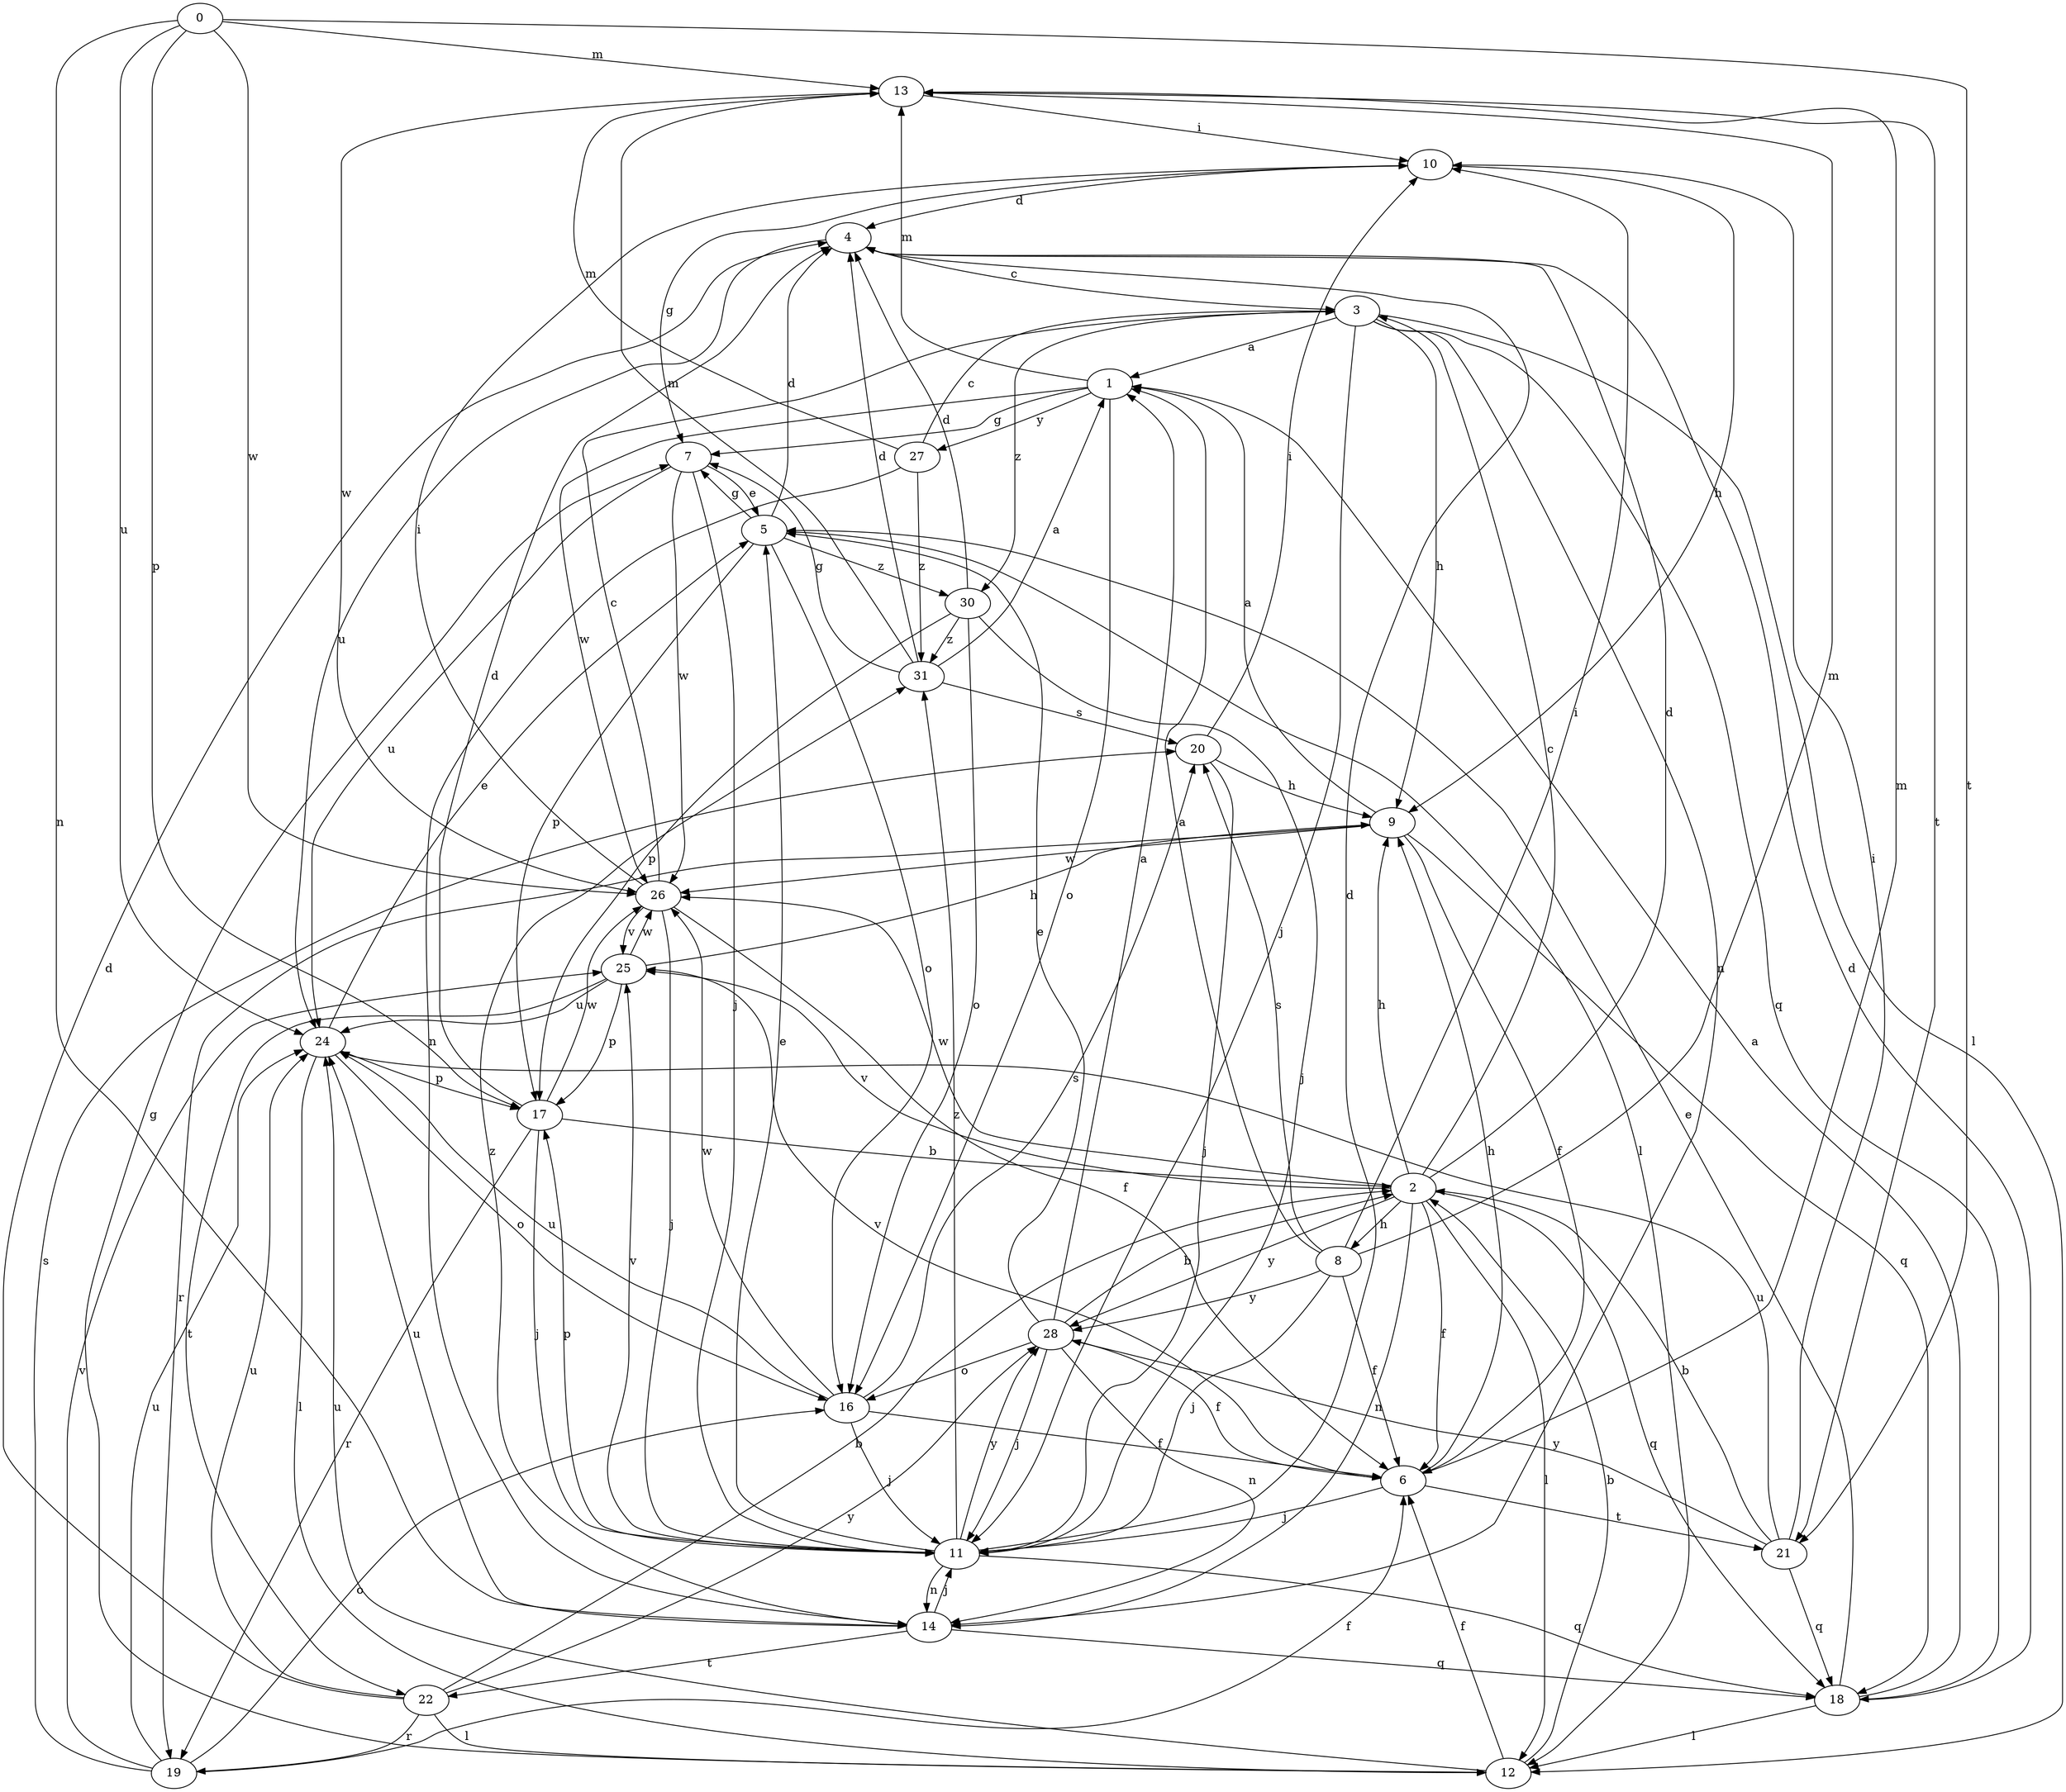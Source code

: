 strict digraph  {
0;
1;
2;
3;
4;
5;
6;
7;
8;
9;
10;
11;
12;
13;
14;
16;
17;
18;
19;
20;
21;
22;
24;
25;
26;
27;
28;
30;
31;
0 -> 13  [label=m];
0 -> 14  [label=n];
0 -> 17  [label=p];
0 -> 21  [label=t];
0 -> 24  [label=u];
0 -> 26  [label=w];
1 -> 7  [label=g];
1 -> 13  [label=m];
1 -> 16  [label=o];
1 -> 26  [label=w];
1 -> 27  [label=y];
2 -> 3  [label=c];
2 -> 4  [label=d];
2 -> 6  [label=f];
2 -> 8  [label=h];
2 -> 9  [label=h];
2 -> 12  [label=l];
2 -> 14  [label=n];
2 -> 18  [label=q];
2 -> 25  [label=v];
2 -> 26  [label=w];
2 -> 28  [label=y];
3 -> 1  [label=a];
3 -> 9  [label=h];
3 -> 11  [label=j];
3 -> 12  [label=l];
3 -> 14  [label=n];
3 -> 18  [label=q];
3 -> 30  [label=z];
4 -> 3  [label=c];
4 -> 24  [label=u];
5 -> 4  [label=d];
5 -> 7  [label=g];
5 -> 12  [label=l];
5 -> 16  [label=o];
5 -> 17  [label=p];
5 -> 30  [label=z];
6 -> 9  [label=h];
6 -> 11  [label=j];
6 -> 13  [label=m];
6 -> 21  [label=t];
6 -> 25  [label=v];
7 -> 5  [label=e];
7 -> 11  [label=j];
7 -> 24  [label=u];
7 -> 26  [label=w];
8 -> 1  [label=a];
8 -> 6  [label=f];
8 -> 10  [label=i];
8 -> 11  [label=j];
8 -> 13  [label=m];
8 -> 20  [label=s];
8 -> 28  [label=y];
9 -> 1  [label=a];
9 -> 6  [label=f];
9 -> 18  [label=q];
9 -> 19  [label=r];
9 -> 26  [label=w];
10 -> 4  [label=d];
10 -> 7  [label=g];
10 -> 9  [label=h];
11 -> 4  [label=d];
11 -> 5  [label=e];
11 -> 14  [label=n];
11 -> 17  [label=p];
11 -> 18  [label=q];
11 -> 25  [label=v];
11 -> 28  [label=y];
11 -> 31  [label=z];
12 -> 2  [label=b];
12 -> 6  [label=f];
12 -> 7  [label=g];
12 -> 24  [label=u];
13 -> 10  [label=i];
13 -> 21  [label=t];
13 -> 26  [label=w];
14 -> 11  [label=j];
14 -> 18  [label=q];
14 -> 22  [label=t];
14 -> 24  [label=u];
14 -> 31  [label=z];
16 -> 6  [label=f];
16 -> 11  [label=j];
16 -> 20  [label=s];
16 -> 24  [label=u];
16 -> 26  [label=w];
17 -> 2  [label=b];
17 -> 4  [label=d];
17 -> 11  [label=j];
17 -> 19  [label=r];
17 -> 26  [label=w];
18 -> 1  [label=a];
18 -> 4  [label=d];
18 -> 5  [label=e];
18 -> 12  [label=l];
19 -> 6  [label=f];
19 -> 16  [label=o];
19 -> 20  [label=s];
19 -> 24  [label=u];
19 -> 25  [label=v];
20 -> 9  [label=h];
20 -> 10  [label=i];
20 -> 11  [label=j];
21 -> 2  [label=b];
21 -> 10  [label=i];
21 -> 18  [label=q];
21 -> 24  [label=u];
21 -> 28  [label=y];
22 -> 2  [label=b];
22 -> 4  [label=d];
22 -> 12  [label=l];
22 -> 19  [label=r];
22 -> 24  [label=u];
22 -> 28  [label=y];
24 -> 5  [label=e];
24 -> 12  [label=l];
24 -> 16  [label=o];
24 -> 17  [label=p];
25 -> 9  [label=h];
25 -> 17  [label=p];
25 -> 22  [label=t];
25 -> 24  [label=u];
25 -> 26  [label=w];
26 -> 3  [label=c];
26 -> 6  [label=f];
26 -> 10  [label=i];
26 -> 11  [label=j];
26 -> 25  [label=v];
27 -> 3  [label=c];
27 -> 13  [label=m];
27 -> 14  [label=n];
27 -> 31  [label=z];
28 -> 1  [label=a];
28 -> 2  [label=b];
28 -> 5  [label=e];
28 -> 6  [label=f];
28 -> 11  [label=j];
28 -> 14  [label=n];
28 -> 16  [label=o];
30 -> 4  [label=d];
30 -> 11  [label=j];
30 -> 16  [label=o];
30 -> 17  [label=p];
30 -> 31  [label=z];
31 -> 1  [label=a];
31 -> 4  [label=d];
31 -> 7  [label=g];
31 -> 13  [label=m];
31 -> 20  [label=s];
}
